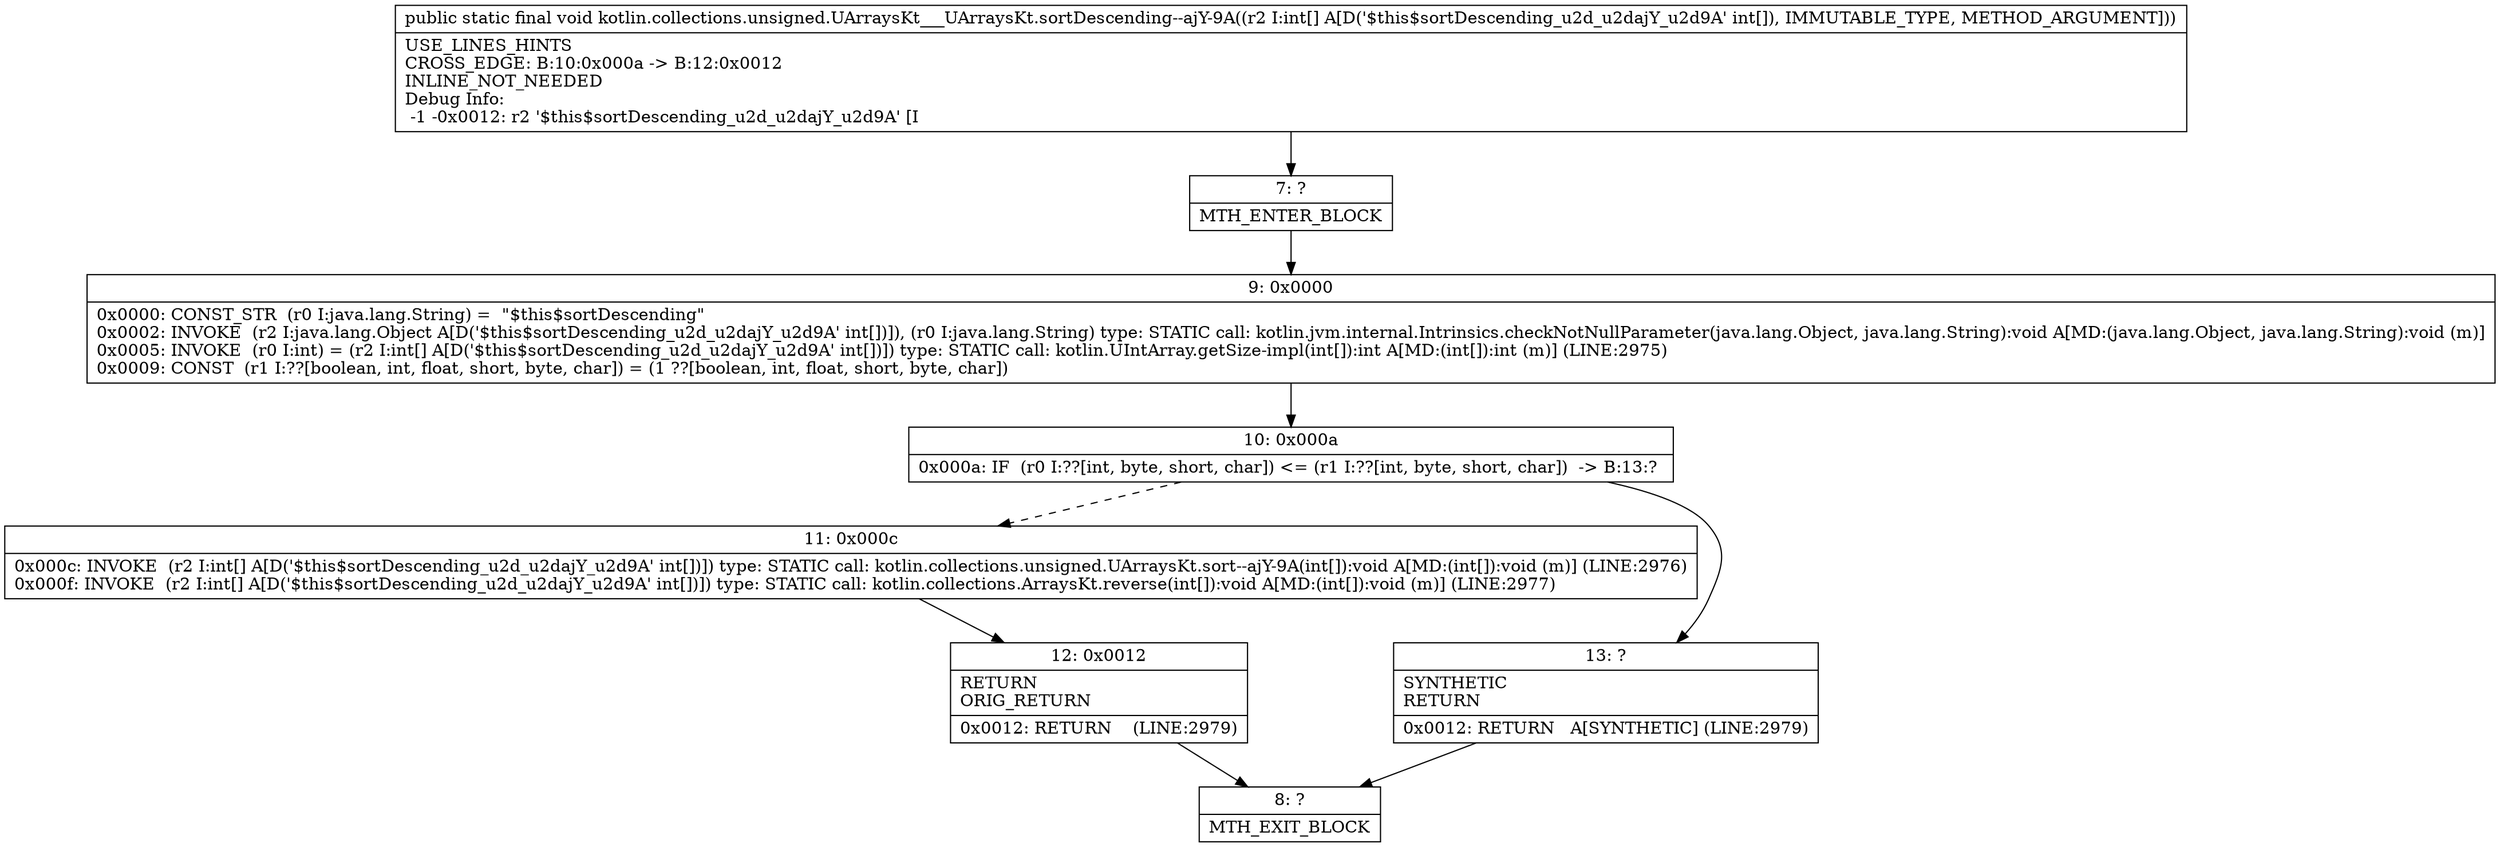 digraph "CFG forkotlin.collections.unsigned.UArraysKt___UArraysKt.sortDescending\-\-ajY\-9A([I)V" {
Node_7 [shape=record,label="{7\:\ ?|MTH_ENTER_BLOCK\l}"];
Node_9 [shape=record,label="{9\:\ 0x0000|0x0000: CONST_STR  (r0 I:java.lang.String) =  \"$this$sortDescending\" \l0x0002: INVOKE  (r2 I:java.lang.Object A[D('$this$sortDescending_u2d_u2dajY_u2d9A' int[])]), (r0 I:java.lang.String) type: STATIC call: kotlin.jvm.internal.Intrinsics.checkNotNullParameter(java.lang.Object, java.lang.String):void A[MD:(java.lang.Object, java.lang.String):void (m)]\l0x0005: INVOKE  (r0 I:int) = (r2 I:int[] A[D('$this$sortDescending_u2d_u2dajY_u2d9A' int[])]) type: STATIC call: kotlin.UIntArray.getSize\-impl(int[]):int A[MD:(int[]):int (m)] (LINE:2975)\l0x0009: CONST  (r1 I:??[boolean, int, float, short, byte, char]) = (1 ??[boolean, int, float, short, byte, char]) \l}"];
Node_10 [shape=record,label="{10\:\ 0x000a|0x000a: IF  (r0 I:??[int, byte, short, char]) \<= (r1 I:??[int, byte, short, char])  \-\> B:13:? \l}"];
Node_11 [shape=record,label="{11\:\ 0x000c|0x000c: INVOKE  (r2 I:int[] A[D('$this$sortDescending_u2d_u2dajY_u2d9A' int[])]) type: STATIC call: kotlin.collections.unsigned.UArraysKt.sort\-\-ajY\-9A(int[]):void A[MD:(int[]):void (m)] (LINE:2976)\l0x000f: INVOKE  (r2 I:int[] A[D('$this$sortDescending_u2d_u2dajY_u2d9A' int[])]) type: STATIC call: kotlin.collections.ArraysKt.reverse(int[]):void A[MD:(int[]):void (m)] (LINE:2977)\l}"];
Node_12 [shape=record,label="{12\:\ 0x0012|RETURN\lORIG_RETURN\l|0x0012: RETURN    (LINE:2979)\l}"];
Node_8 [shape=record,label="{8\:\ ?|MTH_EXIT_BLOCK\l}"];
Node_13 [shape=record,label="{13\:\ ?|SYNTHETIC\lRETURN\l|0x0012: RETURN   A[SYNTHETIC] (LINE:2979)\l}"];
MethodNode[shape=record,label="{public static final void kotlin.collections.unsigned.UArraysKt___UArraysKt.sortDescending\-\-ajY\-9A((r2 I:int[] A[D('$this$sortDescending_u2d_u2dajY_u2d9A' int[]), IMMUTABLE_TYPE, METHOD_ARGUMENT]))  | USE_LINES_HINTS\lCROSS_EDGE: B:10:0x000a \-\> B:12:0x0012\lINLINE_NOT_NEEDED\lDebug Info:\l  \-1 \-0x0012: r2 '$this$sortDescending_u2d_u2dajY_u2d9A' [I\l}"];
MethodNode -> Node_7;Node_7 -> Node_9;
Node_9 -> Node_10;
Node_10 -> Node_11[style=dashed];
Node_10 -> Node_13;
Node_11 -> Node_12;
Node_12 -> Node_8;
Node_13 -> Node_8;
}


